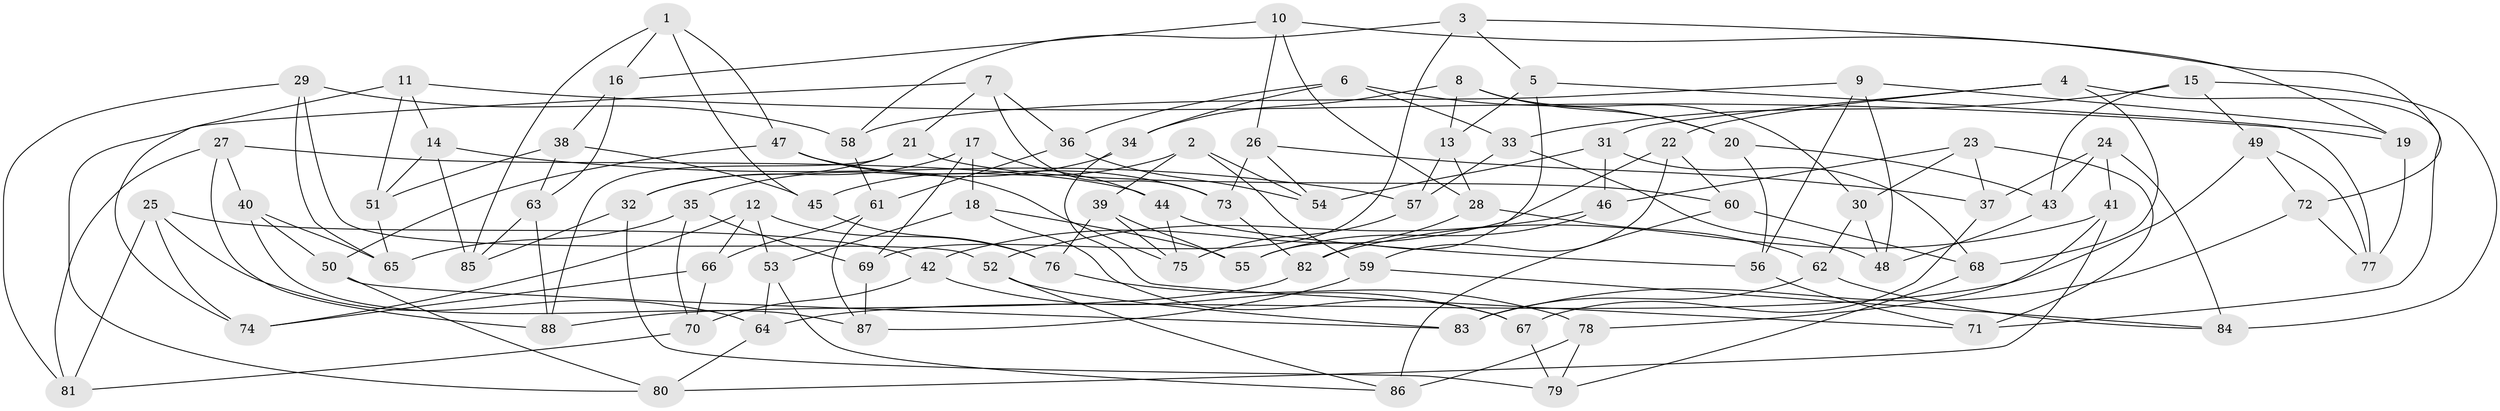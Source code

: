 // coarse degree distribution, {6: 0.6078431372549019, 5: 0.11764705882352941, 4: 0.23529411764705882, 3: 0.0392156862745098}
// Generated by graph-tools (version 1.1) at 2025/52/02/27/25 19:52:33]
// undirected, 88 vertices, 176 edges
graph export_dot {
graph [start="1"]
  node [color=gray90,style=filled];
  1;
  2;
  3;
  4;
  5;
  6;
  7;
  8;
  9;
  10;
  11;
  12;
  13;
  14;
  15;
  16;
  17;
  18;
  19;
  20;
  21;
  22;
  23;
  24;
  25;
  26;
  27;
  28;
  29;
  30;
  31;
  32;
  33;
  34;
  35;
  36;
  37;
  38;
  39;
  40;
  41;
  42;
  43;
  44;
  45;
  46;
  47;
  48;
  49;
  50;
  51;
  52;
  53;
  54;
  55;
  56;
  57;
  58;
  59;
  60;
  61;
  62;
  63;
  64;
  65;
  66;
  67;
  68;
  69;
  70;
  71;
  72;
  73;
  74;
  75;
  76;
  77;
  78;
  79;
  80;
  81;
  82;
  83;
  84;
  85;
  86;
  87;
  88;
  1 -- 16;
  1 -- 85;
  1 -- 47;
  1 -- 45;
  2 -- 45;
  2 -- 39;
  2 -- 59;
  2 -- 54;
  3 -- 5;
  3 -- 69;
  3 -- 19;
  3 -- 58;
  4 -- 68;
  4 -- 31;
  4 -- 22;
  4 -- 71;
  5 -- 55;
  5 -- 77;
  5 -- 13;
  6 -- 33;
  6 -- 20;
  6 -- 36;
  6 -- 34;
  7 -- 73;
  7 -- 80;
  7 -- 21;
  7 -- 36;
  8 -- 13;
  8 -- 20;
  8 -- 30;
  8 -- 34;
  9 -- 48;
  9 -- 56;
  9 -- 58;
  9 -- 19;
  10 -- 26;
  10 -- 28;
  10 -- 72;
  10 -- 16;
  11 -- 74;
  11 -- 19;
  11 -- 51;
  11 -- 14;
  12 -- 76;
  12 -- 66;
  12 -- 53;
  12 -- 74;
  13 -- 28;
  13 -- 57;
  14 -- 85;
  14 -- 57;
  14 -- 51;
  15 -- 33;
  15 -- 49;
  15 -- 43;
  15 -- 84;
  16 -- 63;
  16 -- 38;
  17 -- 32;
  17 -- 18;
  17 -- 44;
  17 -- 69;
  18 -- 53;
  18 -- 55;
  18 -- 67;
  19 -- 77;
  20 -- 56;
  20 -- 43;
  21 -- 88;
  21 -- 60;
  21 -- 32;
  22 -- 42;
  22 -- 59;
  22 -- 60;
  23 -- 46;
  23 -- 30;
  23 -- 37;
  23 -- 71;
  24 -- 41;
  24 -- 37;
  24 -- 84;
  24 -- 43;
  25 -- 74;
  25 -- 81;
  25 -- 64;
  25 -- 42;
  26 -- 54;
  26 -- 37;
  26 -- 73;
  27 -- 81;
  27 -- 44;
  27 -- 88;
  27 -- 40;
  28 -- 82;
  28 -- 62;
  29 -- 81;
  29 -- 52;
  29 -- 65;
  29 -- 58;
  30 -- 48;
  30 -- 62;
  31 -- 68;
  31 -- 54;
  31 -- 46;
  32 -- 85;
  32 -- 79;
  33 -- 57;
  33 -- 48;
  34 -- 35;
  34 -- 71;
  35 -- 65;
  35 -- 69;
  35 -- 70;
  36 -- 54;
  36 -- 61;
  37 -- 67;
  38 -- 63;
  38 -- 51;
  38 -- 45;
  39 -- 75;
  39 -- 55;
  39 -- 76;
  40 -- 50;
  40 -- 87;
  40 -- 65;
  41 -- 80;
  41 -- 82;
  41 -- 78;
  42 -- 67;
  42 -- 70;
  43 -- 48;
  44 -- 56;
  44 -- 75;
  45 -- 76;
  46 -- 55;
  46 -- 52;
  47 -- 50;
  47 -- 73;
  47 -- 75;
  49 -- 72;
  49 -- 64;
  49 -- 77;
  50 -- 80;
  50 -- 83;
  51 -- 65;
  52 -- 86;
  52 -- 83;
  53 -- 86;
  53 -- 64;
  56 -- 71;
  57 -- 75;
  58 -- 61;
  59 -- 87;
  59 -- 84;
  60 -- 86;
  60 -- 68;
  61 -- 87;
  61 -- 66;
  62 -- 84;
  62 -- 83;
  63 -- 85;
  63 -- 88;
  64 -- 80;
  66 -- 74;
  66 -- 70;
  67 -- 79;
  68 -- 79;
  69 -- 87;
  70 -- 81;
  72 -- 77;
  72 -- 83;
  73 -- 82;
  76 -- 78;
  78 -- 79;
  78 -- 86;
  82 -- 88;
}
